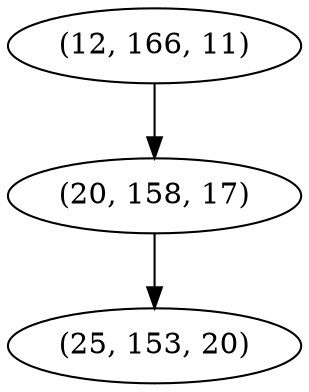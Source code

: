digraph tree {
    "(12, 166, 11)";
    "(20, 158, 17)";
    "(25, 153, 20)";
    "(12, 166, 11)" -> "(20, 158, 17)";
    "(20, 158, 17)" -> "(25, 153, 20)";
}

